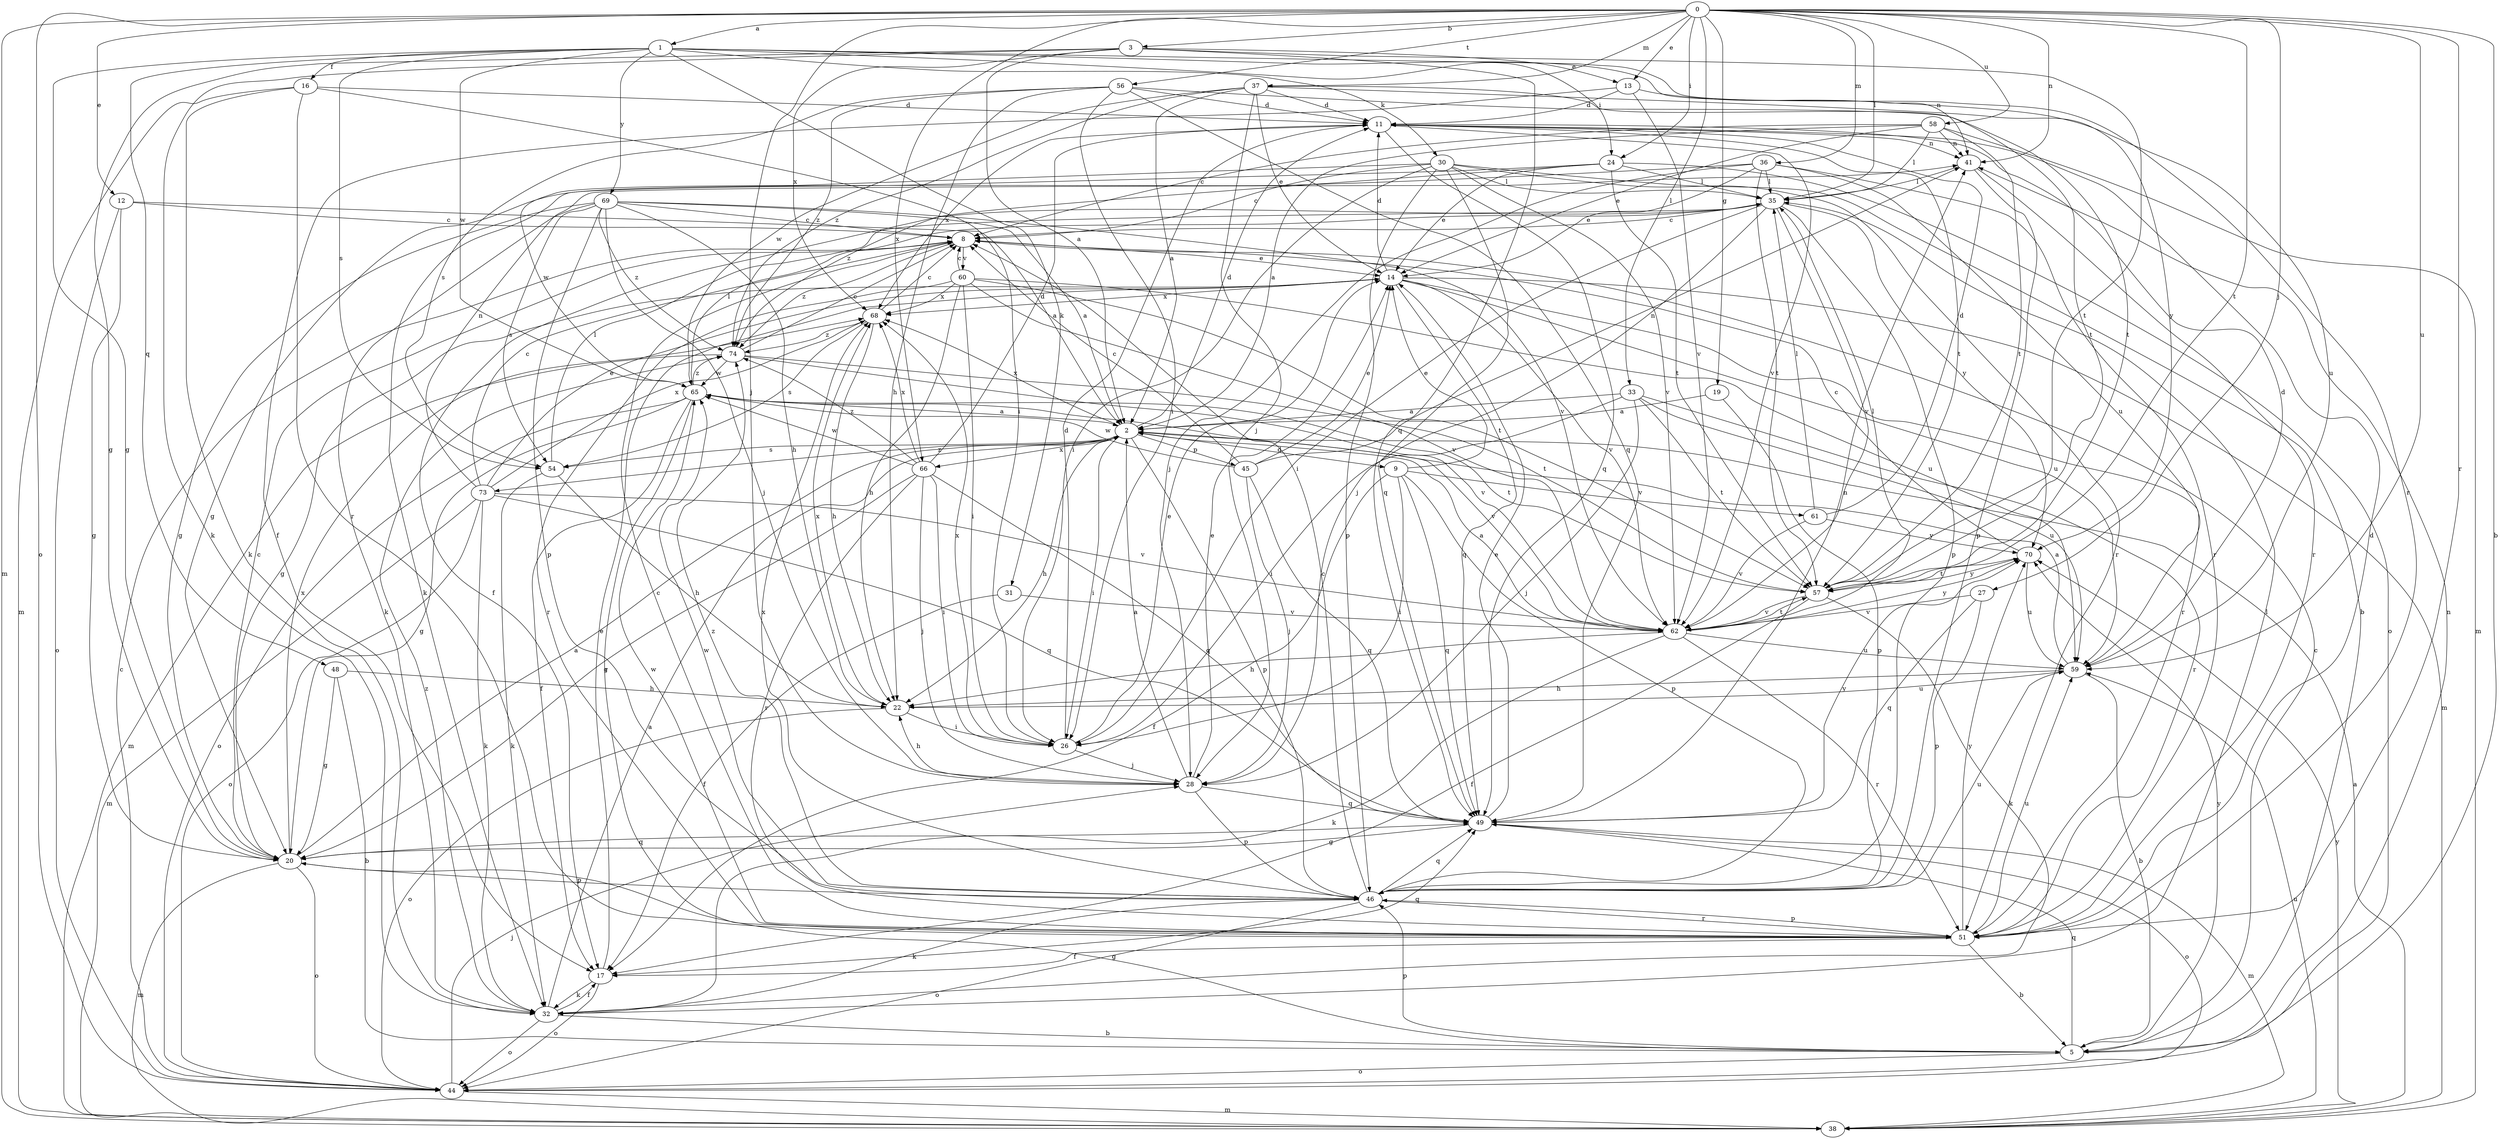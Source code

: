 strict digraph  {
0;
1;
2;
3;
5;
8;
9;
11;
12;
13;
14;
16;
17;
19;
20;
22;
24;
26;
27;
28;
30;
31;
32;
33;
35;
36;
37;
38;
41;
44;
45;
46;
48;
49;
51;
54;
56;
57;
58;
59;
60;
61;
62;
65;
66;
68;
69;
70;
73;
74;
0 -> 1  [label=a];
0 -> 3  [label=b];
0 -> 5  [label=b];
0 -> 12  [label=e];
0 -> 13  [label=e];
0 -> 19  [label=g];
0 -> 24  [label=i];
0 -> 27  [label=j];
0 -> 28  [label=j];
0 -> 33  [label=l];
0 -> 35  [label=l];
0 -> 36  [label=m];
0 -> 37  [label=m];
0 -> 38  [label=m];
0 -> 41  [label=n];
0 -> 44  [label=o];
0 -> 51  [label=r];
0 -> 56  [label=t];
0 -> 57  [label=t];
0 -> 58  [label=u];
0 -> 59  [label=u];
0 -> 66  [label=x];
1 -> 16  [label=f];
1 -> 20  [label=g];
1 -> 24  [label=i];
1 -> 30  [label=k];
1 -> 31  [label=k];
1 -> 41  [label=n];
1 -> 48  [label=q];
1 -> 51  [label=r];
1 -> 54  [label=s];
1 -> 65  [label=w];
1 -> 69  [label=y];
2 -> 9  [label=d];
2 -> 11  [label=d];
2 -> 22  [label=h];
2 -> 26  [label=i];
2 -> 45  [label=p];
2 -> 46  [label=p];
2 -> 54  [label=s];
2 -> 66  [label=x];
2 -> 68  [label=x];
2 -> 73  [label=z];
3 -> 2  [label=a];
3 -> 13  [label=e];
3 -> 20  [label=g];
3 -> 32  [label=k];
3 -> 49  [label=q];
3 -> 57  [label=t];
3 -> 68  [label=x];
5 -> 8  [label=c];
5 -> 20  [label=g];
5 -> 41  [label=n];
5 -> 44  [label=o];
5 -> 46  [label=p];
5 -> 49  [label=q];
5 -> 70  [label=y];
8 -> 14  [label=e];
8 -> 60  [label=v];
8 -> 74  [label=z];
9 -> 14  [label=e];
9 -> 17  [label=f];
9 -> 26  [label=i];
9 -> 46  [label=p];
9 -> 49  [label=q];
9 -> 61  [label=v];
11 -> 41  [label=n];
11 -> 49  [label=q];
11 -> 57  [label=t];
11 -> 62  [label=v];
11 -> 68  [label=x];
12 -> 2  [label=a];
12 -> 8  [label=c];
12 -> 20  [label=g];
12 -> 44  [label=o];
13 -> 11  [label=d];
13 -> 17  [label=f];
13 -> 59  [label=u];
13 -> 62  [label=v];
14 -> 11  [label=d];
14 -> 20  [label=g];
14 -> 38  [label=m];
14 -> 49  [label=q];
14 -> 51  [label=r];
14 -> 59  [label=u];
14 -> 62  [label=v];
14 -> 68  [label=x];
16 -> 11  [label=d];
16 -> 26  [label=i];
16 -> 32  [label=k];
16 -> 38  [label=m];
16 -> 51  [label=r];
17 -> 14  [label=e];
17 -> 32  [label=k];
17 -> 44  [label=o];
17 -> 49  [label=q];
19 -> 2  [label=a];
19 -> 46  [label=p];
20 -> 2  [label=a];
20 -> 8  [label=c];
20 -> 38  [label=m];
20 -> 44  [label=o];
20 -> 46  [label=p];
20 -> 49  [label=q];
20 -> 68  [label=x];
22 -> 26  [label=i];
22 -> 44  [label=o];
22 -> 59  [label=u];
22 -> 68  [label=x];
24 -> 14  [label=e];
24 -> 32  [label=k];
24 -> 35  [label=l];
24 -> 44  [label=o];
24 -> 57  [label=t];
24 -> 74  [label=z];
26 -> 11  [label=d];
26 -> 14  [label=e];
26 -> 28  [label=j];
26 -> 68  [label=x];
27 -> 46  [label=p];
27 -> 49  [label=q];
27 -> 62  [label=v];
28 -> 2  [label=a];
28 -> 14  [label=e];
28 -> 22  [label=h];
28 -> 46  [label=p];
28 -> 49  [label=q];
30 -> 5  [label=b];
30 -> 8  [label=c];
30 -> 26  [label=i];
30 -> 35  [label=l];
30 -> 46  [label=p];
30 -> 49  [label=q];
30 -> 51  [label=r];
30 -> 62  [label=v];
30 -> 65  [label=w];
31 -> 17  [label=f];
31 -> 62  [label=v];
32 -> 2  [label=a];
32 -> 5  [label=b];
32 -> 17  [label=f];
32 -> 35  [label=l];
32 -> 44  [label=o];
32 -> 74  [label=z];
33 -> 2  [label=a];
33 -> 26  [label=i];
33 -> 28  [label=j];
33 -> 51  [label=r];
33 -> 57  [label=t];
33 -> 59  [label=u];
35 -> 8  [label=c];
35 -> 17  [label=f];
35 -> 26  [label=i];
35 -> 28  [label=j];
35 -> 46  [label=p];
35 -> 62  [label=v];
35 -> 70  [label=y];
36 -> 14  [label=e];
36 -> 20  [label=g];
36 -> 28  [label=j];
36 -> 35  [label=l];
36 -> 51  [label=r];
36 -> 57  [label=t];
36 -> 59  [label=u];
37 -> 2  [label=a];
37 -> 11  [label=d];
37 -> 14  [label=e];
37 -> 28  [label=j];
37 -> 57  [label=t];
37 -> 65  [label=w];
37 -> 70  [label=y];
37 -> 74  [label=z];
38 -> 2  [label=a];
38 -> 59  [label=u];
38 -> 70  [label=y];
41 -> 35  [label=l];
41 -> 46  [label=p];
41 -> 51  [label=r];
44 -> 8  [label=c];
44 -> 28  [label=j];
44 -> 38  [label=m];
45 -> 8  [label=c];
45 -> 14  [label=e];
45 -> 28  [label=j];
45 -> 41  [label=n];
45 -> 49  [label=q];
45 -> 65  [label=w];
46 -> 8  [label=c];
46 -> 32  [label=k];
46 -> 44  [label=o];
46 -> 49  [label=q];
46 -> 51  [label=r];
46 -> 59  [label=u];
46 -> 65  [label=w];
46 -> 68  [label=x];
46 -> 74  [label=z];
48 -> 5  [label=b];
48 -> 20  [label=g];
48 -> 22  [label=h];
49 -> 14  [label=e];
49 -> 20  [label=g];
49 -> 38  [label=m];
49 -> 41  [label=n];
49 -> 44  [label=o];
49 -> 70  [label=y];
51 -> 5  [label=b];
51 -> 8  [label=c];
51 -> 11  [label=d];
51 -> 17  [label=f];
51 -> 46  [label=p];
51 -> 59  [label=u];
51 -> 65  [label=w];
51 -> 70  [label=y];
54 -> 22  [label=h];
54 -> 32  [label=k];
54 -> 35  [label=l];
56 -> 11  [label=d];
56 -> 22  [label=h];
56 -> 26  [label=i];
56 -> 49  [label=q];
56 -> 54  [label=s];
56 -> 57  [label=t];
56 -> 74  [label=z];
57 -> 17  [label=f];
57 -> 32  [label=k];
57 -> 62  [label=v];
57 -> 70  [label=y];
58 -> 2  [label=a];
58 -> 8  [label=c];
58 -> 14  [label=e];
58 -> 35  [label=l];
58 -> 38  [label=m];
58 -> 41  [label=n];
58 -> 57  [label=t];
59 -> 2  [label=a];
59 -> 5  [label=b];
59 -> 11  [label=d];
59 -> 22  [label=h];
60 -> 8  [label=c];
60 -> 22  [label=h];
60 -> 26  [label=i];
60 -> 51  [label=r];
60 -> 57  [label=t];
60 -> 59  [label=u];
60 -> 62  [label=v];
60 -> 68  [label=x];
61 -> 11  [label=d];
61 -> 35  [label=l];
61 -> 62  [label=v];
61 -> 70  [label=y];
62 -> 2  [label=a];
62 -> 22  [label=h];
62 -> 32  [label=k];
62 -> 35  [label=l];
62 -> 51  [label=r];
62 -> 57  [label=t];
62 -> 59  [label=u];
62 -> 70  [label=y];
65 -> 2  [label=a];
65 -> 17  [label=f];
65 -> 20  [label=g];
65 -> 35  [label=l];
65 -> 44  [label=o];
65 -> 51  [label=r];
65 -> 57  [label=t];
65 -> 62  [label=v];
65 -> 74  [label=z];
66 -> 11  [label=d];
66 -> 20  [label=g];
66 -> 26  [label=i];
66 -> 28  [label=j];
66 -> 49  [label=q];
66 -> 51  [label=r];
66 -> 65  [label=w];
66 -> 68  [label=x];
66 -> 74  [label=z];
68 -> 8  [label=c];
68 -> 22  [label=h];
68 -> 54  [label=s];
68 -> 74  [label=z];
69 -> 2  [label=a];
69 -> 8  [label=c];
69 -> 20  [label=g];
69 -> 22  [label=h];
69 -> 28  [label=j];
69 -> 32  [label=k];
69 -> 46  [label=p];
69 -> 54  [label=s];
69 -> 62  [label=v];
69 -> 74  [label=z];
70 -> 8  [label=c];
70 -> 57  [label=t];
70 -> 59  [label=u];
73 -> 8  [label=c];
73 -> 14  [label=e];
73 -> 32  [label=k];
73 -> 38  [label=m];
73 -> 41  [label=n];
73 -> 44  [label=o];
73 -> 49  [label=q];
73 -> 62  [label=v];
73 -> 68  [label=x];
74 -> 8  [label=c];
74 -> 38  [label=m];
74 -> 57  [label=t];
74 -> 62  [label=v];
74 -> 65  [label=w];
}
